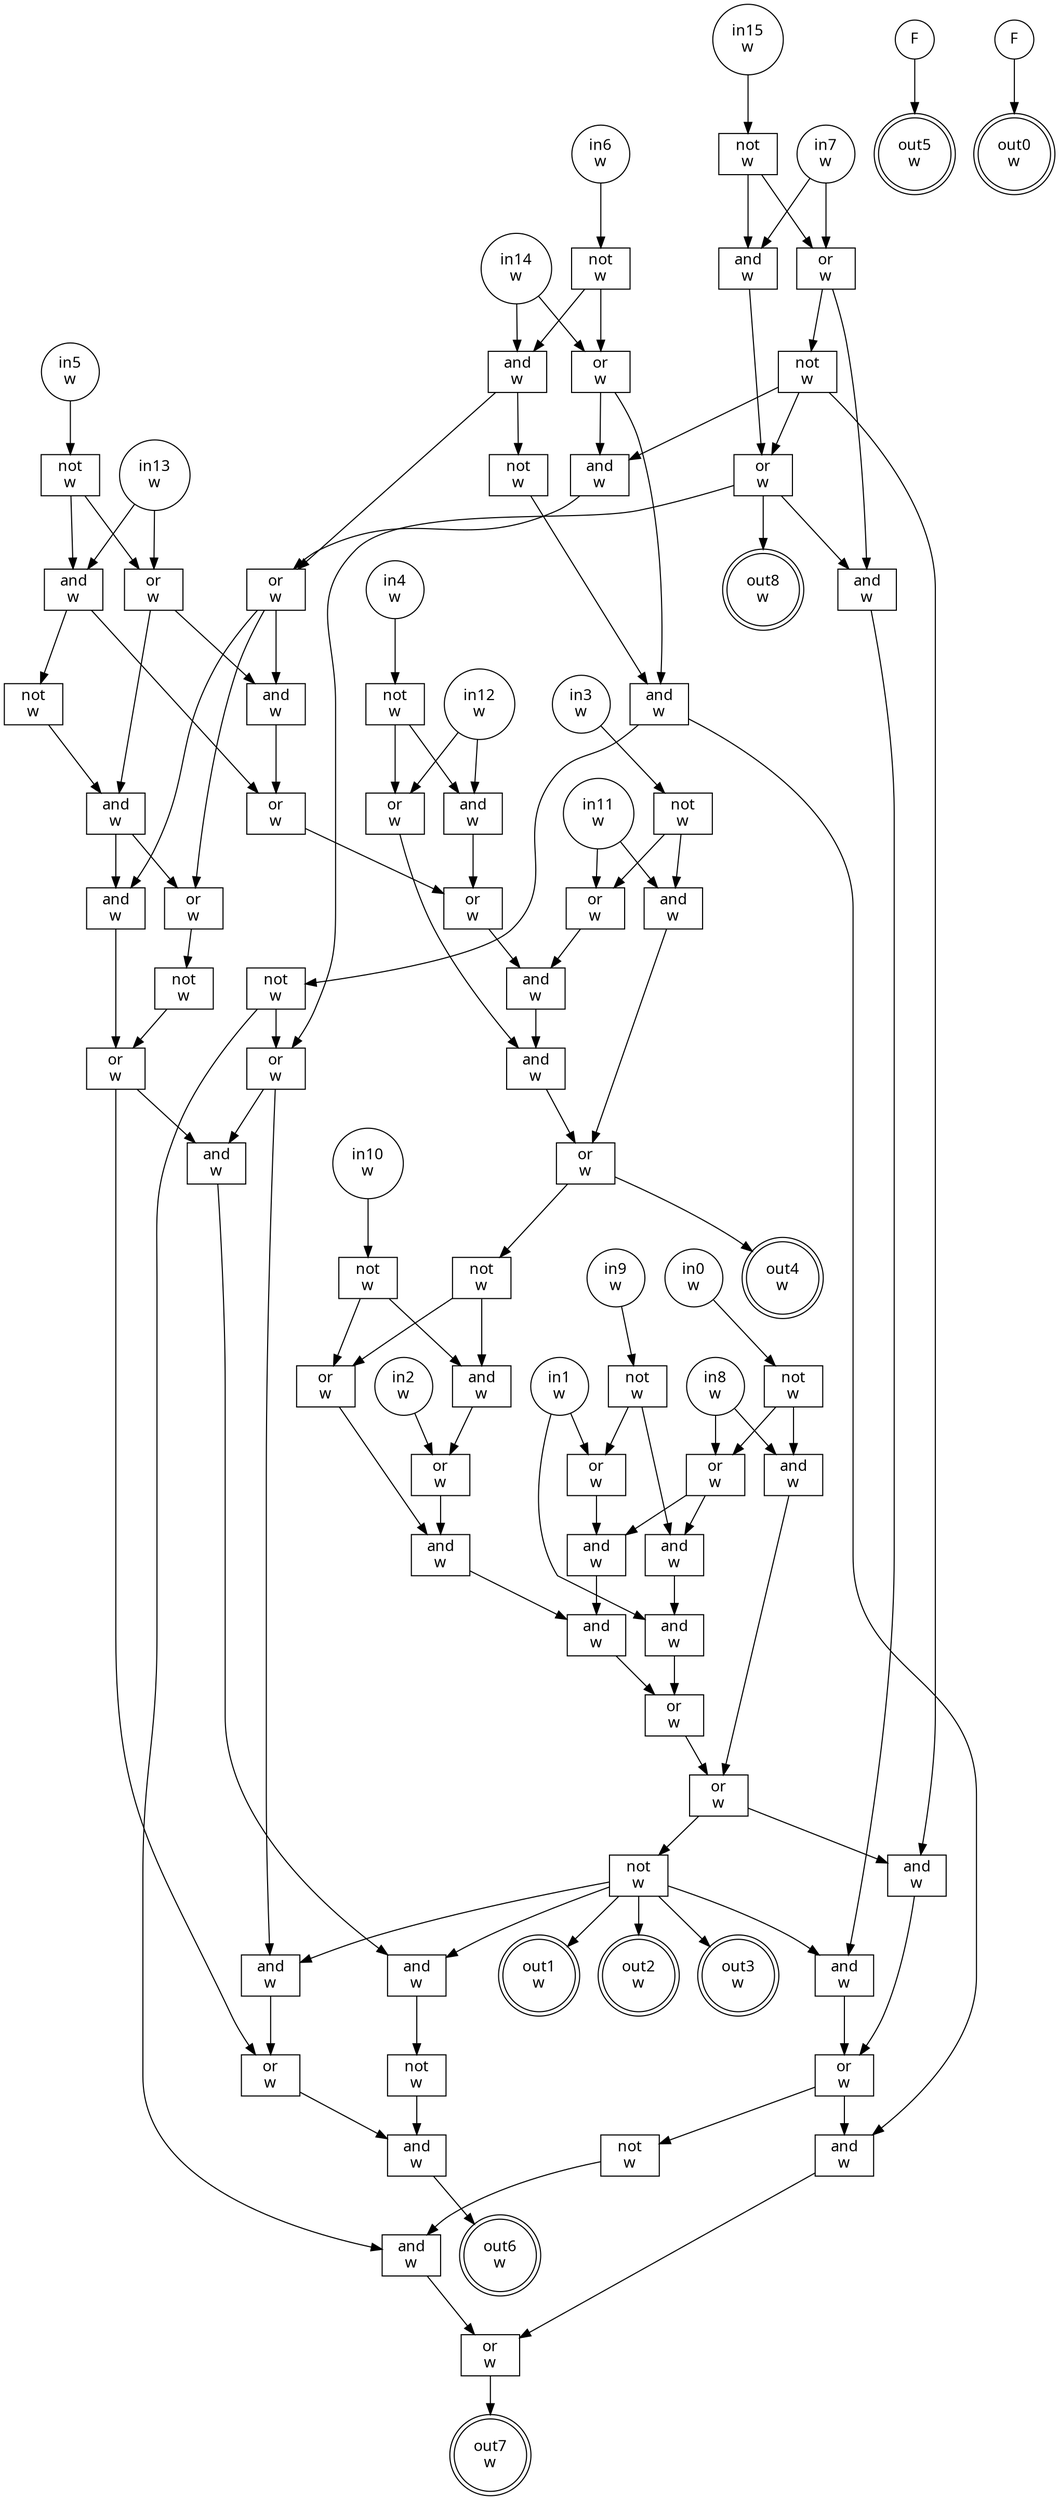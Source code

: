 digraph circuit{
	node [style = filled, fillcolor = white,shape=rect, fontname=geneva]
	g0 [label="in0\nw",shape=circle,fillcolor=white]
	g1 [label="in1\nw",shape=circle,fillcolor=white]
	g2 [label="in2\nw",shape=circle,fillcolor=white]
	g3 [label="in3\nw",shape=circle,fillcolor=white]
	g4 [label="in4\nw",shape=circle,fillcolor=white]
	g5 [label="in5\nw",shape=circle,fillcolor=white]
	g6 [label="in6\nw",shape=circle,fillcolor=white]
	g7 [label="in7\nw",shape=circle,fillcolor=white]
	g8 [label="in8\nw",shape=circle,fillcolor=white]
	g9 [label="in9\nw",shape=circle,fillcolor=white]
	g10 [label="in10\nw",shape=circle,fillcolor=white]
	g11 [label="in11\nw",shape=circle,fillcolor=white]
	g12 [label="in12\nw",shape=circle,fillcolor=white]
	g13 [label="in13\nw",shape=circle,fillcolor=white]
	g14 [label="in14\nw",shape=circle,fillcolor=white]
	g15 [label="in15\nw",shape=circle,fillcolor=white]
	g16 [label="F",shape=circle,fillcolor=white]
	g17 [label="F",shape=circle,fillcolor=white]
	g18 [label="not\nw",fillcolor=white]
	g19 [label="not\nw",fillcolor=white]
	g20 [label="not\nw",fillcolor=white]
	g21 [label="and\nw",fillcolor=white]
	g22 [label="or\nw",fillcolor=white]
	g23 [label="not\nw",fillcolor=white]
	g24 [label="or\nw",fillcolor=white]
	g25 [label="and\nw",fillcolor=white]
	g26 [label="not\nw",fillcolor=white]
	g27 [label="or\nw",fillcolor=white]
	g28 [label="and\nw",fillcolor=white]
	g29 [label="and\nw",fillcolor=white]
	g30 [label="or\nw",fillcolor=white]
	g31 [label="not\nw",fillcolor=white]
	g32 [label="and\nw",fillcolor=white]
	g33 [label="not\nw",fillcolor=white]
	g34 [label="or\nw",fillcolor=white]
	g35 [label="not\nw",fillcolor=white]
	g36 [label="and\nw",fillcolor=white]
	g37 [label="not\nw",fillcolor=white]
	g38 [label="or\nw",fillcolor=white]
	g39 [label="and\nw",fillcolor=white]
	g40 [label="or\nw",fillcolor=white]
	g41 [label="and\nw",fillcolor=white]
	g42 [label="or\nw",fillcolor=white]
	g43 [label="not\nw",fillcolor=white]
	g44 [label="and\nw",fillcolor=white]
	g45 [label="or\nw",fillcolor=white]
	g46 [label="and\nw",fillcolor=white]
	g47 [label="not\nw",fillcolor=white]
	g48 [label="and\nw",fillcolor=white]
	g49 [label="or\nw",fillcolor=white]
	g50 [label="or\nw",fillcolor=white]
	g51 [label="not\nw",fillcolor=white]
	g52 [label="or\nw",fillcolor=white]
	g53 [label="and\nw",fillcolor=white]
	g54 [label="and\nw",fillcolor=white]
	g55 [label="and\nw",fillcolor=white]
	g56 [label="or\nw",fillcolor=white]
	g57 [label="not\nw",fillcolor=white]
	g58 [label="or\nw",fillcolor=white]
	g59 [label="and\nw",fillcolor=white]
	g60 [label="or\nw",fillcolor=white]
	g61 [label="and\nw",fillcolor=white]
	g62 [label="or\nw",fillcolor=white]
	g63 [label="not\nw",fillcolor=white]
	g64 [label="and\nw",fillcolor=white]
	g65 [label="or\nw",fillcolor=white]
	g66 [label="and\nw",fillcolor=white]
	g67 [label="and\nw",fillcolor=white]
	g68 [label="and\nw",fillcolor=white]
	g69 [label="and\nw",fillcolor=white]
	g70 [label="or\nw",fillcolor=white]
	g71 [label="or\nw",fillcolor=white]
	g72 [label="and\nw",fillcolor=white]
	g73 [label="not\nw",fillcolor=white]
	g74 [label="and\nw",fillcolor=white]
	g75 [label="or\nw",fillcolor=white]
	g76 [label="and\nw",fillcolor=white]
	g77 [label="not\nw",fillcolor=white]
	g78 [label="and\nw",fillcolor=white]
	g79 [label="or\nw",fillcolor=white]
	g80 [label="and\nw",fillcolor=white]
	g81 [label="or\nw",fillcolor=white]
	g82 [label="and\nw",fillcolor=white]
	g83 [label="not\nw",fillcolor=white]
	g84 [label="and\nw",fillcolor=white]
	g85 [label="out0\nw",shape=doublecircle,fillcolor=white]
	g86 [label="out1\nw",shape=doublecircle,fillcolor=white]
	g87 [label="out2\nw",shape=doublecircle,fillcolor=white]
	g88 [label="out3\nw",shape=doublecircle,fillcolor=white]
	g89 [label="out4\nw",shape=doublecircle,fillcolor=white]
	g90 [label="out5\nw",shape=doublecircle,fillcolor=white]
	g91 [label="out6\nw",shape=doublecircle,fillcolor=white]
	g92 [label="out7\nw",shape=doublecircle,fillcolor=white]
	g93 [label="out8\nw",shape=doublecircle,fillcolor=white]
	edge [fontname=Geneva,fontcolor=forestgreen]
	g0->g63
	g1->g62
	g1->g67
	g2->g60
	g3->g51
	g4->g47
	g5->g35
	g6->g26
	g7->g21
	g7->g22
	g8->g64
	g8->g65
	g9->g20
	g10->g19
	g11->g52
	g11->g55
	g12->g48
	g12->g50
	g13->g36
	g13->g38
	g14->g27
	g14->g29
	g15->g18
	g16->g90
	g17->g85
	g18->g21
	g18->g22
	g19->g58
	g19->g59
	g20->g62
	g20->g66
	g21->g24
	g22->g23
	g22->g25
	g23->g24
	g23->g28
	g23->g72
	g24->g25
	g24->g34
	g24->g93
	g25->g74
	g26->g27
	g26->g29
	g27->g28
	g27->g32
	g28->g30
	g29->g30
	g29->g31
	g30->g39
	g30->g42
	g30->g44
	g31->g32
	g32->g33
	g32->g76
	g33->g34
	g33->g78
	g34->g46
	g34->g80
	g35->g36
	g35->g38
	g36->g37
	g36->g40
	g37->g41
	g38->g39
	g38->g41
	g39->g40
	g40->g49
	g41->g42
	g41->g44
	g42->g43
	g43->g45
	g44->g45
	g45->g46
	g45->g81
	g46->g82
	g47->g48
	g47->g50
	g48->g49
	g49->g53
	g50->g54
	g51->g52
	g51->g55
	g52->g53
	g53->g54
	g54->g56
	g55->g56
	g56->g57
	g56->g89
	g57->g58
	g57->g59
	g58->g61
	g59->g60
	g60->g61
	g61->g69
	g62->g68
	g63->g64
	g63->g65
	g64->g71
	g65->g66
	g65->g68
	g66->g67
	g67->g70
	g68->g69
	g69->g70
	g70->g71
	g71->g72
	g71->g73
	g72->g75
	g73->g74
	g73->g80
	g73->g82
	g73->g86
	g73->g87
	g73->g88
	g74->g75
	g75->g76
	g75->g77
	g76->g79
	g77->g78
	g78->g79
	g79->g92
	g80->g81
	g81->g84
	g82->g83
	g83->g84
	g84->g91
}